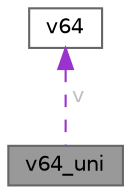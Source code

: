 digraph "v64_uni"
{
 // LATEX_PDF_SIZE
  bgcolor="transparent";
  edge [fontname=Helvetica,fontsize=10,labelfontname=Helvetica,labelfontsize=10];
  node [fontname=Helvetica,fontsize=10,shape=box,height=0.2,width=0.4];
  Node1 [id="Node000001",label="v64_uni",height=0.2,width=0.4,color="gray40", fillcolor="grey60", style="filled", fontcolor="black",tooltip=" "];
  Node2 -> Node1 [id="edge1_Node000001_Node000002",dir="back",color="darkorchid3",style="dashed",tooltip=" ",label=" v",fontcolor="grey" ];
  Node2 [id="Node000002",label="v64",height=0.2,width=0.4,color="gray40", fillcolor="white", style="filled",URL="$structv64.html",tooltip=" "];
}

